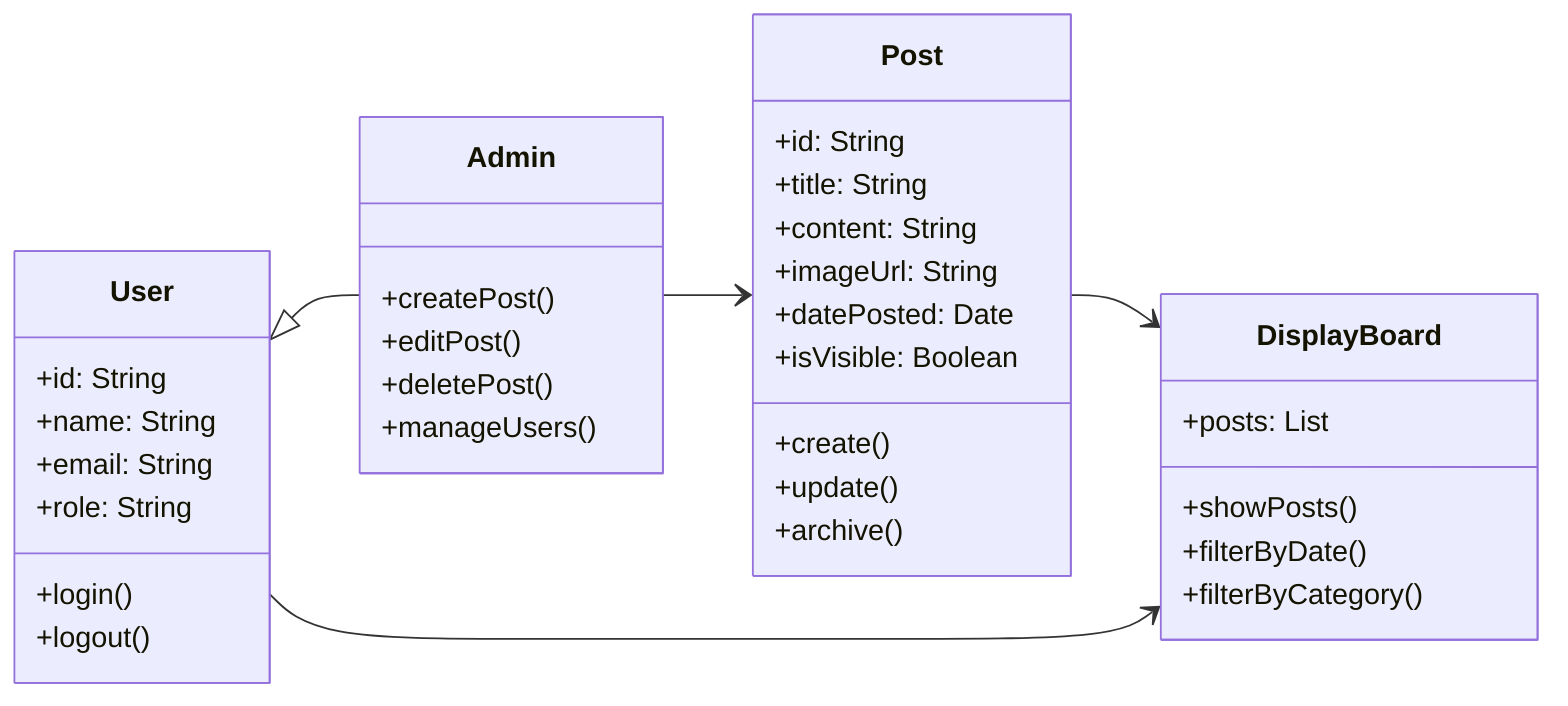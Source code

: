 classDiagram
direction LR

User <|-- Admin
Admin --> Post
Post --> DisplayBoard
User --> DisplayBoard

class User {
  +id: String
  +name: String
  +email: String
  +role: String
  +login()
  +logout()
}

class Admin {
  +createPost()
  +editPost()
  +deletePost()
  +manageUsers()
}

class Post {
  +id: String
  +title: String
  +content: String
  +imageUrl: String
  +datePosted: Date
  +isVisible: Boolean
  +create()
  +update()
  +archive()
}

class DisplayBoard {
  +posts: List<Post>
  +showPosts()
  +filterByDate()
  +filterByCategory()
}